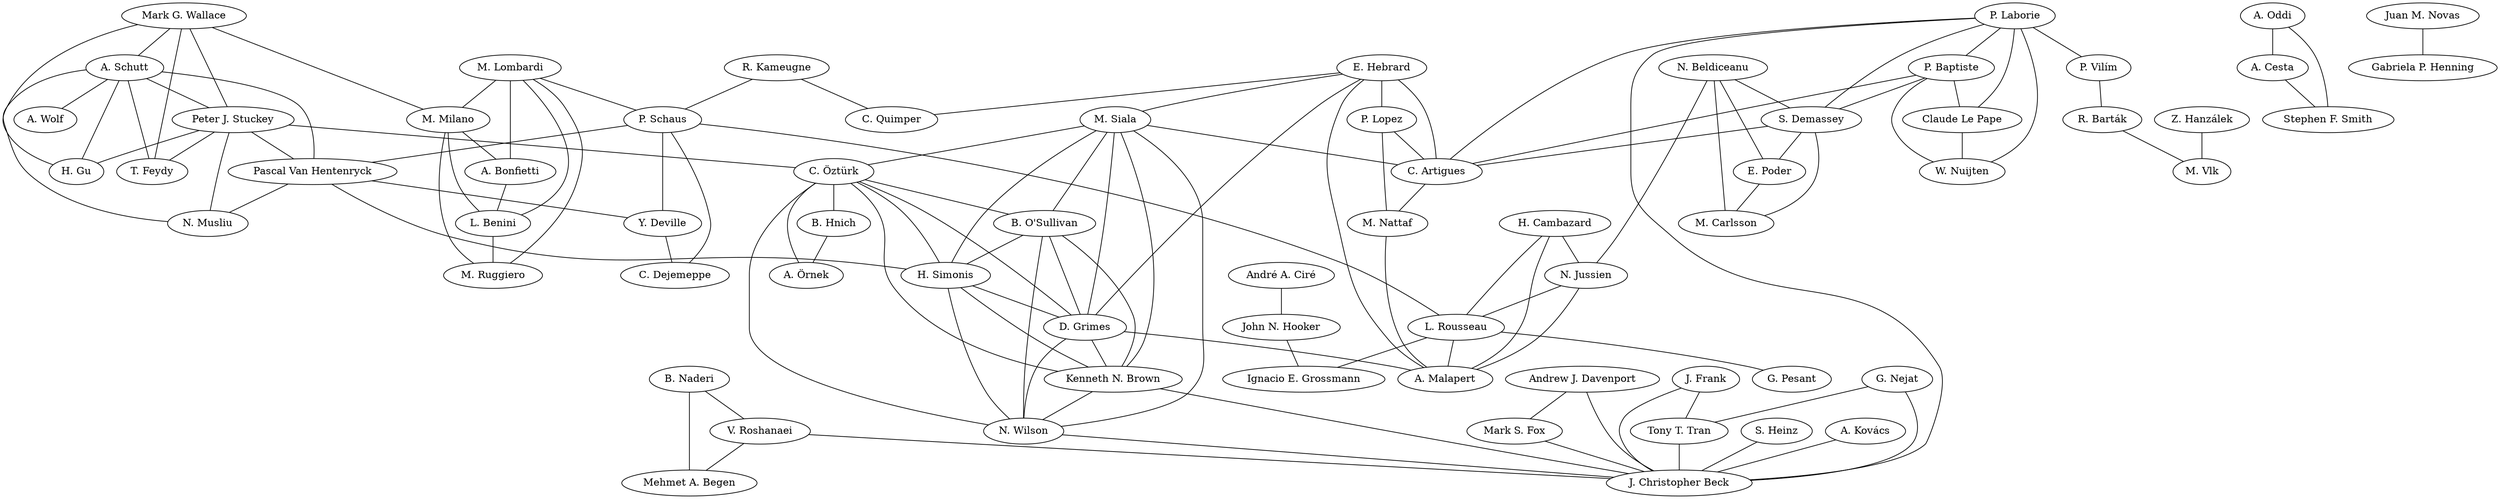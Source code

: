 strict graph coauth {
a840 [label="Mehmet A. Begen"]
a286 [label="A. Cesta"]
a527 [label="Juan M. Novas"]
a802 [label="Tony T. Tran"]
a222 [label="Kenneth N. Brown"]
a148 [label="P. Schaus"]
a591 [label="Gabriela P. Henning"]
a126 [label="Peter J. Stuckey"]
a130 [label="M. Siala"]
a121 [label="P. Vilím"]
a129 [label="N. Beldiceanu"]
a207 [label="C. Dejemeppe"]
a116 [label="Z. Hanzálek"]
a729 [label="B. Naderi"]
a209 [label="G. Nejat"]
a161 [label="John N. Hooker"]
a247 [label="L. Benini"]
a17 [label="H. Simonis"]
a152 [label="Y. Deville"]
a45 [label="N. Musliu"]
a138 [label="B. Hnich"]
a10 [label="R. Kameugne"]
a143 [label="M. Lombardi"]
a155 [label="T. Feydy"]
a304 [label="Mark S. Fox"]
a37 [label="C. Quimper"]
a329 [label="L. Rousseau"]
a1008 [label="H. Cambazard"]
a361 [label="E. Poder"]
a3 [label="P. Lopez"]
a250 [label="Andrew J. Davenport"]
a16 [label="B. O'Sullivan"]
a245 [label="S. Demassey"]
a117 [label="Mark G. Wallace"]
a339 [label="H. Gu"]
a385 [label="Ignacio E. Grossmann"]
a1 [label="E. Hebrard"]
a249 [label="N. Jussien"]
a139 [label="A. Örnek"]
a89 [label="J. Christopher Beck"]
a149 [label="Pascal Van Hentenryck"]
a144 [label="M. Milano"]
a300 [label="Stephen F. Smith"]
a8 [label="G. Pesant"]
a153 [label="R. Barták"]
a136 [label="C. Öztürk"]
a82 [label="A. Malapert"]
a659 [label="W. Nuijten"]
a118 [label="P. Laborie"]
a829 [label="N. Wilson"]
a182 [label="D. Grimes"]
a134 [label="S. Heinz"]
a203 [label="A. Bonfietti"]
a6 [label="C. Artigues"]
a164 [label="Claude Le Pape"]
a147 [label="A. Kovács"]
a382 [label="J. Frank"]
a721 [label="M. Ruggiero"]
a125 [label="A. Schutt"]
a163 [label="P. Baptiste"]
a51 [label="A. Wolf"]
a91 [label="M. Carlsson"]
a284 [label="A. Oddi"]
a81 [label="M. Nattaf"]
a731 [label="V. Roshanaei"]
a313 [label="M. Vlk"]
a158 [label="André A. Ciré"]
  a118 -- a659 [weight=3]
   a125 -- a149 [weight=2]
   a329 -- a385 [weight=1]
   a209 -- a89 [weight=5]
   a209 -- a802 [weight=3]
   a802 -- a89 [weight=10]
   a161 -- a385 [weight=1]
   a116 -- a313 [weight=4]
   a126 -- a136 [weight=1]
   a125 -- a126 [weight=16]
   a125 -- a155 [weight=8]
   a117 -- a125 [weight=8]
   a117 -- a126 [weight=8]
   a117 -- a155 [weight=5]
   a126 -- a155 [weight=8]
   a117 -- a339 [weight=3]
   a126 -- a339 [weight=3]
   a134 -- a89 [weight=3]
   a16 -- a182 [weight=3]
   a16 -- a17 [weight=8]
   a16 -- a222 [weight=2]
   a16 -- a829 [weight=2]
   a136 -- a16 [weight=2]
   a136 -- a182 [weight=2]
   a136 -- a17 [weight=2]
   a136 -- a222 [weight=2]
   a136 -- a829 [weight=2]
   a182 -- a222 [weight=2]
   a182 -- a829 [weight=2]
   a17 -- a182 [weight=3]
   a17 -- a222 [weight=2]
   a17 -- a829 [weight=2]
   a222 -- a829 [weight=2]
   a130 -- a16 [weight=2]
   a130 -- a136 [weight=2]
   a130 -- a182 [weight=2]
   a130 -- a17 [weight=2]
   a130 -- a222 [weight=2]
   a130 -- a829 [weight=2]
   a144 -- a247 [weight=15]
   a143 -- a247 [weight=12]
   a143 -- a144 [weight=23]
   a10 -- a148 [weight=1]
   a126 -- a149 [weight=1]
   a203 -- a247 [weight=4]
   a144 -- a203 [weight=9]
   a143 -- a203 [weight=8]
   a129 -- a361 [weight=5]
   a125 -- a339 [weight=3]
   a118 -- a121 [weight=2]
   a129 -- a91 [weight=7]
   a247 -- a721 [weight=5]
   a144 -- a721 [weight=5]
   a1 -- a6 [weight=5]
   a1 -- a3 [weight=5]
   a3 -- a6 [weight=10]
   a361 -- a91 [weight=2]
   a129 -- a245 [weight=1]
   a245 -- a361 [weight=1]
   a245 -- a91 [weight=1]
   a148 -- a207 [weight=3]
   a148 -- a329 [weight=1]
   a182 -- a82 [weight=1]
   a1 -- a82 [weight=1]
   a1 -- a182 [weight=4]
   a6 -- a81 [weight=4]
   a3 -- a81 [weight=4]
   a1 -- a130 [weight=1]
   a130 -- a6 [weight=1]
   a147 -- a89 [weight=3]
   a284 -- a286 [weight=6]
   a164 -- a659 [weight=4]
   a163 -- a164 [weight=8]
   a163 -- a659 [weight=3]
   a118 -- a164 [weight=1]
   a118 -- a163 [weight=2]
   a729 -- a840 [weight=5]
   a163 -- a6 [weight=1]
   a163 -- a245 [weight=1]
   a118 -- a6 [weight=1]
   a118 -- a245 [weight=1]
   a245 -- a6 [weight=2]
   a304 -- a89 [weight=8]
   a138 -- a139 [weight=4]
   a136 -- a139 [weight=5]
   a136 -- a138 [weight=3]
   a81 -- a82 [weight=3]
   a329 -- a8 [weight=3]
   a222 -- a89 [weight=2]
   a149 -- a152 [weight=2]
   a118 -- a89 [weight=1]
   a729 -- a731 [weight=5]
   a731 -- a840 [weight=2]
   a149 -- a17 [weight=2]
   a1 -- a37 [weight=1]
   a148 -- a152 [weight=3]
   a250 -- a89 [weight=4]
   a250 -- a304 [weight=4]
   a121 -- a153 [weight=2]
   a284 -- a300 [weight=5]
   a143 -- a721 [weight=4]
   a10 -- a37 [weight=1]
   a1008 -- a82 [weight=2]
   a1008 -- a329 [weight=2]
   a1008 -- a249 [weight=5]
   a329 -- a82 [weight=2]
   a249 -- a82 [weight=2]
   a249 -- a329 [weight=2]
   a382 -- a89 [weight=2]
   a382 -- a802 [weight=3]
   a286 -- a300 [weight=3]
   a527 -- a591 [weight=5]
   a158 -- a161 [weight=2]
   a152 -- a207 [weight=1]
   a829 -- a89 [weight=3]
   a149 -- a45 [weight=1]
   a117 -- a144 [weight=2]
   a125 -- a51 [weight=2]
   a143 -- a148 [weight=2]
   a129 -- a249 [weight=1]
   a148 -- a149 [weight=1]
   a731 -- a89 [weight=1]
   a153 -- a313 [weight=1]
   a125 -- a45 [weight=1]
   a126 -- a45 [weight=1]
 }
